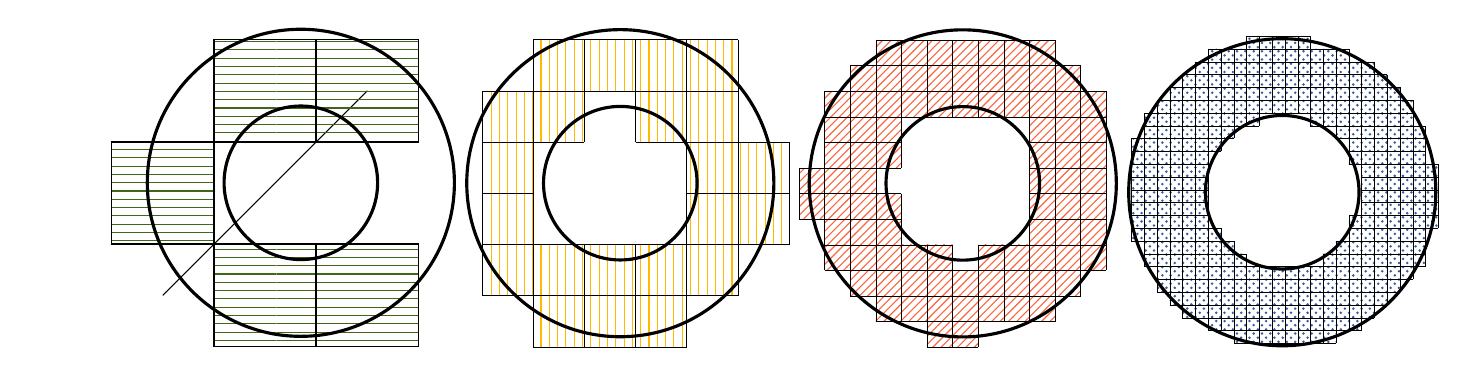% 
\def\xc{0.7}
\def\yc{0.2}
\def\rin{1.5}
\def\rout{3}
% 
\newcommand{\fiber}[3]{
	\def\dd{#1}
	\pgfmathsetmacro{\xmin}{int(floor(\xc-\rout))}
	\pgfmathsetmacro{\xmax}{int(ceil(\xc+\rout))}
	\pgfmathsetmacro{\xd}{\xmin+\dd}
	\pgfmathsetmacro{\ymin}{int(floor(\yc-\rout))}
	\pgfmathsetmacro{\ymax}{int(ceil(\yc+\rout))}
	\pgfmathsetmacro{\yd}{\ymin+\dd}
	% 
	\pgfmathsetmacro{\rmin}{\rin*\rin*100}
	\pgfmathsetmacro{\rmax}{\rout*\rout*100}
	\foreach \x in {\xmin,\xd,...,\xmax} {
		\foreach \y in {\ymin,\yd,...,\ymax} {
			\pgfmathsetmacro{\d}{int(((\x-\xc+\dd/2)*(\x-\xc+\dd/2)+(\y-\yc+\dd/2)*(\y-\yc+\dd/2))*100)}
			\ifnum\d>\rmin
			\ifnum\d<\rmax
			\path [#3] (\x,\y) rectangle ($ (\x, \y) + (\dd, \dd) $);
			\draw[#2] ($ (\x, \y) + (0, 0) $) -- ($ (\x, \y) + (\dd, 0) $);
			\draw[#2] ($ (\x, \y) + (\dd, 0) $) -- ($ (\x, \y) + (\dd, \dd) $);
			\draw[#2] ($ (\x, \y) + (\dd, \dd) $) -- ($ (\x, \y) + (0, \dd) $);
			\draw[#2] ($ (\x, \y) + (0, \dd) $) -- ($ (\x, \y) + (0, 0) $);
			\fi\fi
		}
	}
%	\foreach \x in {\xmin,\xd,...,\xmax} {
%		\draw[#2] (\x,\ymin) -- (\x,\ymax);
%	}
%	\foreach \y in {\ymin,\yd,...,\ymax} {
%		\draw[#2] (\xmin,\y) -- (\xmax,\y);
%	}
}
% 
% \definecolor{c1}{HTML}{440154FF}
% \definecolor{c2}{HTML}{38598CFF}
% \definecolor{c3}{HTML}{1E9B8AFF}
% \definecolor{c4}{HTML}{FDE725FF}
% 
\definecolor{c1}{rgb}{0.25,0.4,0.1}
\definecolor{c2}{rgb}{1.0,0.73,0}
\definecolor{c3}{rgb}{0.98,0.4,0.25}
\definecolor{c4}{rgb}{0.22,0.36,0.59}
%
\begin{tikzpicture}[scale=0.65]
\draw[] (-2, -2) -- (2, 2);
\fiber{2}{line width = 0.2mm}{pattern color=c1,pattern=horizontal lines}
\draw[line width = 0.4mm] (\xc,\yc) circle (\rin);
\draw[line width = 0.4mm] (\xc,\yc) circle (\rout);
\end{tikzpicture}
%
\begin{tikzpicture}[scale=0.65]
\path[] (-2, -2) -- (2, 2);
\fiber{1}{line width = 0.1mm}{pattern color=c2,pattern=vertical lines}
\draw[line width = 0.4mm] (\xc,\yc) circle (\rin);
\draw[line width = 0.4mm] (\xc,\yc) circle (\rout);
\end{tikzpicture}
%
\begin{tikzpicture}[scale=0.65]
\path[] (-2, -2) -- (2, 2);
\fiber{0.5}{line width = 0.05mm}{pattern color=c3,pattern=north east lines}
\draw[line width = 0.4mm] (\xc,\yc) circle (\rin);
\draw[line width = 0.4mm] (\xc,\yc) circle (\rout);
\end{tikzpicture}
%
\begin{tikzpicture}[scale=0.65]
\path[] (-2, -2) -- (2, 2);
\fiber{0.25}{line width = 0.025mm}{pattern color=c4,pattern=crosshatch dots}
\draw[line width = 0.4mm] (\xc,\yc) circle (\rin);
\draw[line width = 0.4mm] (\xc,\yc) circle (\rout);
% \fiber{2}{}{fill, c1, opacity=0.25}
% \fiber{1}{very thin}{fill, c2, opacity=0.25}
% \fiber{0.5}{ultra thin}{fill, c3, opacity=0.25}
% \fiber{0.25}{ultra thin}{fill, c4, opacity=0.25}
% 
\end{tikzpicture}